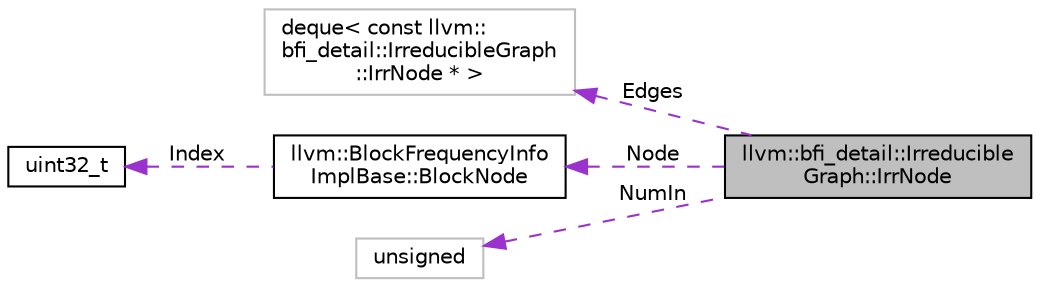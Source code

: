 digraph "llvm::bfi_detail::IrreducibleGraph::IrrNode"
{
 // LATEX_PDF_SIZE
  bgcolor="transparent";
  edge [fontname="Helvetica",fontsize="10",labelfontname="Helvetica",labelfontsize="10"];
  node [fontname="Helvetica",fontsize="10",shape=record];
  rankdir="LR";
  Node1 [label="llvm::bfi_detail::Irreducible\lGraph::IrrNode",height=0.2,width=0.4,color="black", fillcolor="grey75", style="filled", fontcolor="black",tooltip=" "];
  Node2 -> Node1 [dir="back",color="darkorchid3",fontsize="10",style="dashed",label=" Edges" ,fontname="Helvetica"];
  Node2 [label="deque\< const llvm::\lbfi_detail::IrreducibleGraph\l::IrrNode * \>",height=0.2,width=0.4,color="grey75",tooltip=" "];
  Node3 -> Node1 [dir="back",color="darkorchid3",fontsize="10",style="dashed",label=" Node" ,fontname="Helvetica"];
  Node3 [label="llvm::BlockFrequencyInfo\lImplBase::BlockNode",height=0.2,width=0.4,color="black",URL="$structllvm_1_1BlockFrequencyInfoImplBase_1_1BlockNode.html",tooltip="Representative of a block."];
  Node4 -> Node3 [dir="back",color="darkorchid3",fontsize="10",style="dashed",label=" Index" ,fontname="Helvetica"];
  Node4 [label="uint32_t",height=0.2,width=0.4,color="black",URL="$classuint32__t.html",tooltip=" "];
  Node5 -> Node1 [dir="back",color="darkorchid3",fontsize="10",style="dashed",label=" NumIn" ,fontname="Helvetica"];
  Node5 [label="unsigned",height=0.2,width=0.4,color="grey75",tooltip=" "];
}
